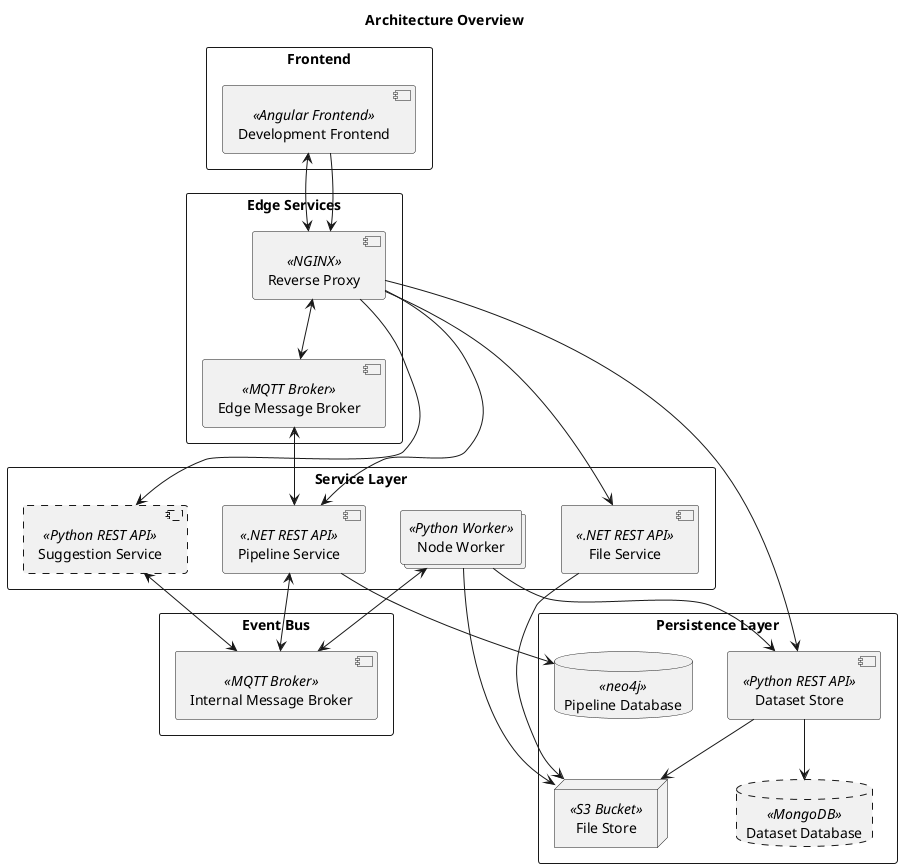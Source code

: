 @startuml
'https://plantuml.com/deployment-diagram

title "Architecture Overview"

'Definitions'

rectangle "Frontend" {
    component "Development Frontend" << Angular Frontend >> as development_frontend
}

rectangle "Edge Services" {
    component "Reverse Proxy" << NGINX >> as reverse_proxy
    component "Edge Message Broker" << MQTT Broker >> as message_broker_edge
}

rectangle "Event Bus" {
    component "Internal Message Broker" << MQTT Broker >> as message_broker_internal
}

rectangle "Service Layer" {
    component "Pipeline Service" << .NET REST API >> as pipeline_service
    collections  "Node Worker" <<Python Worker>> as worker
    component #line.dashed "Suggestion Service" << Python REST API >> as suggestion_service
    component "File Service" << .NET REST API >> as file_service
}

rectangle "Persistence Layer" {
    database "Pipeline Database" << neo4j >> as pipeline_db

    component "Dataset Store" << Python REST API >> as dataset_store
    node "File Store" << S3 Bucket >> as file_store
    database #line.dashed "Dataset Database" << MongoDB >> as dataset_db
}

'Interaction'

development_frontend <--> reverse_proxy
development_frontend --> reverse_proxy

reverse_proxy --> pipeline_service
reverse_proxy --> suggestion_service
suggestion_service <--> message_broker_internal
reverse_proxy --> file_service
reverse_proxy <--> message_broker_edge

pipeline_service --> pipeline_db
dataset_store --> dataset_db
file_service --> file_store
pipeline_service <--> message_broker_internal
message_broker_internal <--> worker

worker --> dataset_store
worker --> file_store

message_broker_edge <--> pipeline_service

'TODO: This connection should no longer exist'
reverse_proxy --> dataset_store
'TODO: Default files should be seeded from file service PH-213'
dataset_store --> file_store
@enduml

